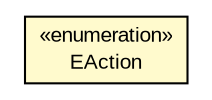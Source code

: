 #!/usr/local/bin/dot
#
# Class diagram 
# Generated by UMLGraph version 5.1 (http://www.umlgraph.org/)
#

digraph G {
	edge [fontname="arial",fontsize=10,labelfontname="arial",labelfontsize=10];
	node [fontname="arial",fontsize=10,shape=plaintext];
	nodesep=0.25;
	ranksep=0.5;
	// com.helger.jcodemodel.meta.ErrorTypePolicy.EAction
	c14724 [label=<<table title="com.helger.jcodemodel.meta.ErrorTypePolicy.EAction" border="0" cellborder="1" cellspacing="0" cellpadding="2" port="p" bgcolor="lemonChiffon" href="./ErrorTypePolicy.EAction.html">
		<tr><td><table border="0" cellspacing="0" cellpadding="1">
<tr><td align="center" balign="center"> &#171;enumeration&#187; </td></tr>
<tr><td align="center" balign="center"> EAction </td></tr>
		</table></td></tr>
		</table>>, fontname="arial", fontcolor="black", fontsize=10.0];
}

